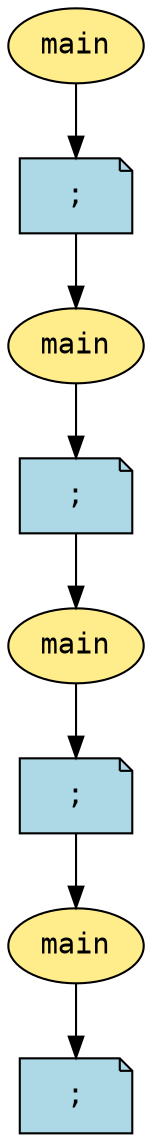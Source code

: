 digraph AST {
  splines=ortho;
  nodesep=0.8;
  ranksep=0.5;
  node [fontname="Courier"];
  Expr_0 [shape=ellipse style=filled fillcolor=lightgoldenrod1 fontname="Courier" label="main"];
  Expr_1 [shape=note style=filled fillcolor=lightblue fontname="Courier" label=";"];
  Expr_0 -> Expr_1;
  Expr_2 [shape=ellipse style=filled fillcolor=lightgoldenrod1 fontname="Courier" label="main"];
  Expr_1 -> Expr_2;
  Expr_3 [shape=note style=filled fillcolor=lightblue fontname="Courier" label=";"];
  Expr_2 -> Expr_3;
  Expr_4 [shape=ellipse style=filled fillcolor=lightgoldenrod1 fontname="Courier" label="main"];
  Expr_3 -> Expr_4;
  Expr_5 [shape=note style=filled fillcolor=lightblue fontname="Courier" label=";"];
  Expr_4 -> Expr_5;
  Expr_6 [shape=ellipse style=filled fillcolor=lightgoldenrod1 fontname="Courier" label="main"];
  Expr_5 -> Expr_6;
  Expr_7 [shape=note style=filled fillcolor=lightblue fontname="Courier" label=";"];
  Expr_6 -> Expr_7;
}

